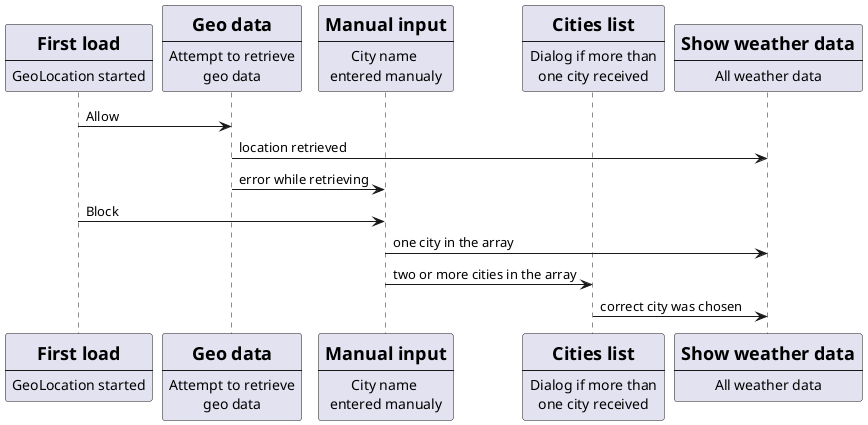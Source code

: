 @startuml WeatherAPIcalls

participant FirstLoad [
  =First load
  ----
  GeoLocation started
]

participant LocationByCoords [
  =Geo data
  ----
  Attempt to retrieve
  geo data
]

participant LocationByName [
  =Manual input
  ----
  City name 
  entered manualy
]

participant LookDuplicates [
  =Cities list
  ----
  Dialog if more than
  one city received
]

participant DisplayWeather [
  =Show weather data
  ----
  All weather data
]

FirstLoad -> LocationByCoords : Allow
LocationByCoords -> DisplayWeather : location retrieved
LocationByCoords -> LocationByName : error while retrieving
FirstLoad -> LocationByName : Block
LocationByName -> DisplayWeather : one city in the array
LocationByName -> LookDuplicates : two or more cities in the array
LookDuplicates -> DisplayWeather : correct city was chosen

@enduml